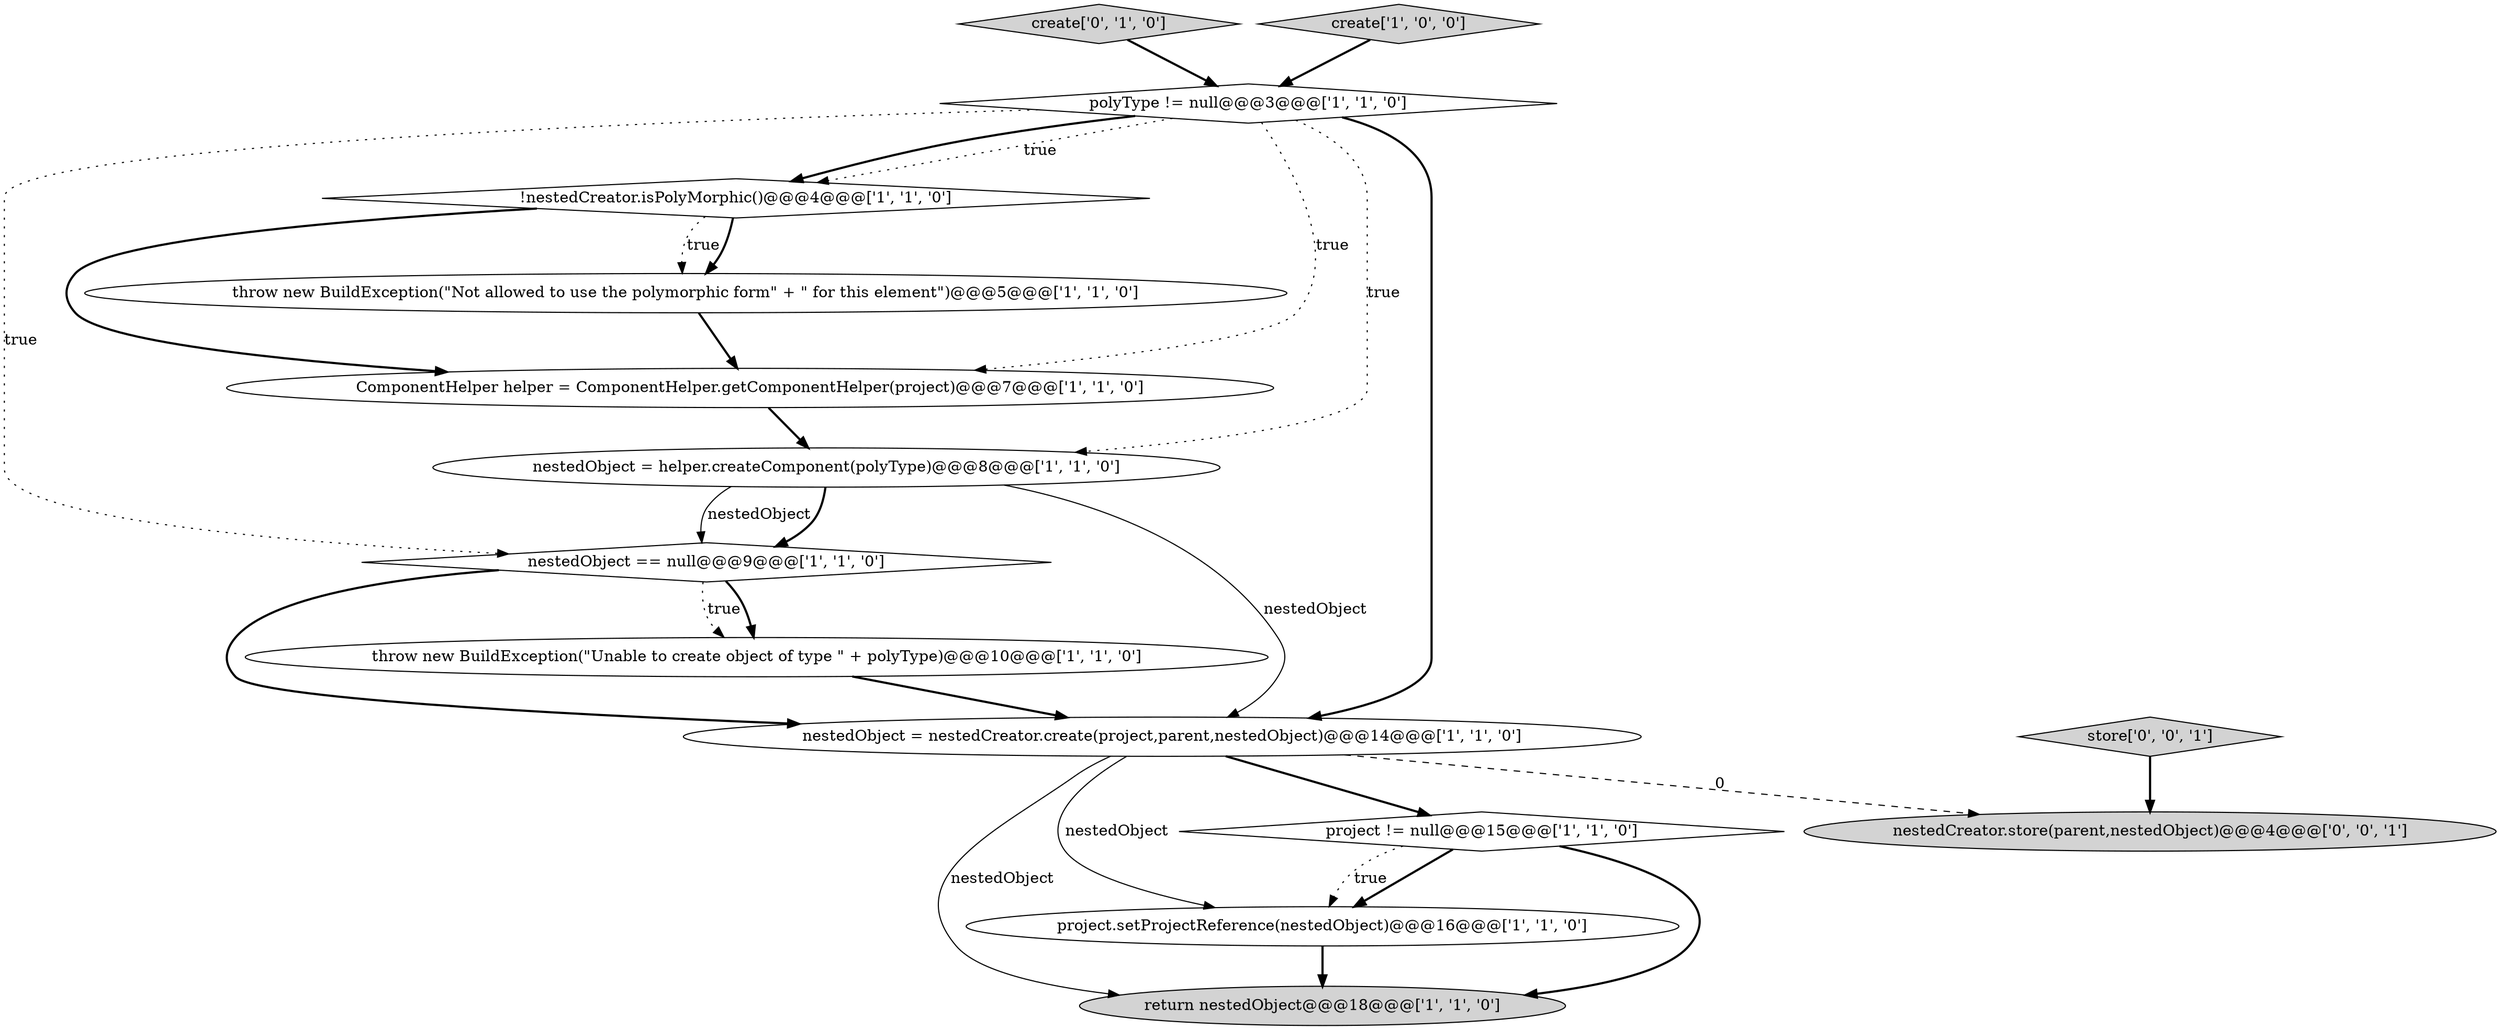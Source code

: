 digraph {
1 [style = filled, label = "throw new BuildException(\"Unable to create object of type \" + polyType)@@@10@@@['1', '1', '0']", fillcolor = white, shape = ellipse image = "AAA0AAABBB1BBB"];
13 [style = filled, label = "store['0', '0', '1']", fillcolor = lightgray, shape = diamond image = "AAA0AAABBB3BBB"];
12 [style = filled, label = "create['0', '1', '0']", fillcolor = lightgray, shape = diamond image = "AAA0AAABBB2BBB"];
9 [style = filled, label = "!nestedCreator.isPolyMorphic()@@@4@@@['1', '1', '0']", fillcolor = white, shape = diamond image = "AAA0AAABBB1BBB"];
11 [style = filled, label = "project != null@@@15@@@['1', '1', '0']", fillcolor = white, shape = diamond image = "AAA0AAABBB1BBB"];
4 [style = filled, label = "ComponentHelper helper = ComponentHelper.getComponentHelper(project)@@@7@@@['1', '1', '0']", fillcolor = white, shape = ellipse image = "AAA0AAABBB1BBB"];
2 [style = filled, label = "nestedObject = nestedCreator.create(project,parent,nestedObject)@@@14@@@['1', '1', '0']", fillcolor = white, shape = ellipse image = "AAA0AAABBB1BBB"];
10 [style = filled, label = "nestedObject == null@@@9@@@['1', '1', '0']", fillcolor = white, shape = diamond image = "AAA0AAABBB1BBB"];
8 [style = filled, label = "polyType != null@@@3@@@['1', '1', '0']", fillcolor = white, shape = diamond image = "AAA0AAABBB1BBB"];
14 [style = filled, label = "nestedCreator.store(parent,nestedObject)@@@4@@@['0', '0', '1']", fillcolor = lightgray, shape = ellipse image = "AAA0AAABBB3BBB"];
3 [style = filled, label = "project.setProjectReference(nestedObject)@@@16@@@['1', '1', '0']", fillcolor = white, shape = ellipse image = "AAA0AAABBB1BBB"];
7 [style = filled, label = "return nestedObject@@@18@@@['1', '1', '0']", fillcolor = lightgray, shape = ellipse image = "AAA0AAABBB1BBB"];
5 [style = filled, label = "create['1', '0', '0']", fillcolor = lightgray, shape = diamond image = "AAA0AAABBB1BBB"];
6 [style = filled, label = "throw new BuildException(\"Not allowed to use the polymorphic form\" + \" for this element\")@@@5@@@['1', '1', '0']", fillcolor = white, shape = ellipse image = "AAA0AAABBB1BBB"];
0 [style = filled, label = "nestedObject = helper.createComponent(polyType)@@@8@@@['1', '1', '0']", fillcolor = white, shape = ellipse image = "AAA0AAABBB1BBB"];
2->7 [style = solid, label="nestedObject"];
5->8 [style = bold, label=""];
0->10 [style = solid, label="nestedObject"];
9->4 [style = bold, label=""];
2->3 [style = solid, label="nestedObject"];
8->10 [style = dotted, label="true"];
9->6 [style = dotted, label="true"];
8->4 [style = dotted, label="true"];
4->0 [style = bold, label=""];
9->6 [style = bold, label=""];
6->4 [style = bold, label=""];
0->10 [style = bold, label=""];
2->14 [style = dashed, label="0"];
8->2 [style = bold, label=""];
3->7 [style = bold, label=""];
11->3 [style = bold, label=""];
12->8 [style = bold, label=""];
8->9 [style = bold, label=""];
0->2 [style = solid, label="nestedObject"];
8->0 [style = dotted, label="true"];
10->2 [style = bold, label=""];
1->2 [style = bold, label=""];
8->9 [style = dotted, label="true"];
10->1 [style = dotted, label="true"];
10->1 [style = bold, label=""];
11->3 [style = dotted, label="true"];
13->14 [style = bold, label=""];
2->11 [style = bold, label=""];
11->7 [style = bold, label=""];
}
